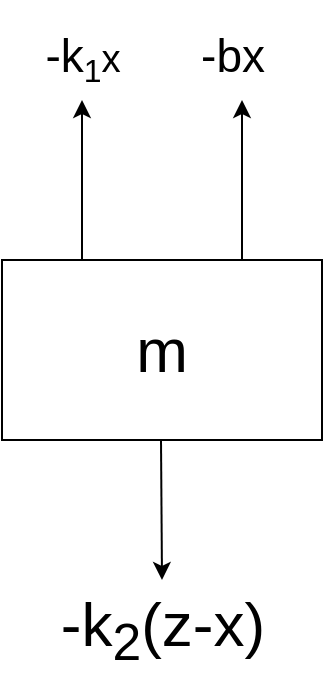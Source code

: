 <mxfile version="20.6.2" type="device"><diagram id="66Qf7eqFqjGXrZRgXSMc" name="Page-1"><mxGraphModel dx="1422" dy="729" grid="1" gridSize="10" guides="1" tooltips="1" connect="1" arrows="1" fold="1" page="1" pageScale="1" pageWidth="850" pageHeight="1100" math="0" shadow="0"><root><mxCell id="0"/><mxCell id="1" parent="0"/><mxCell id="LEpDA7Fls76nEQgSOLoU-2" value="&lt;font style=&quot;font-size: 31px;&quot;&gt;m&lt;/font&gt;" style="rounded=0;whiteSpace=wrap;html=1;" vertex="1" parent="1"><mxGeometry x="320" y="160" width="160" height="90" as="geometry"/></mxCell><mxCell id="LEpDA7Fls76nEQgSOLoU-3" value="" style="endArrow=classic;html=1;rounded=0;" edge="1" parent="1"><mxGeometry width="50" height="50" relative="1" as="geometry"><mxPoint x="360" y="160" as="sourcePoint"/><mxPoint x="360" y="80" as="targetPoint"/></mxGeometry></mxCell><mxCell id="LEpDA7Fls76nEQgSOLoU-4" value="" style="endArrow=classic;html=1;rounded=0;" edge="1" parent="1"><mxGeometry width="50" height="50" relative="1" as="geometry"><mxPoint x="440" y="160" as="sourcePoint"/><mxPoint x="440" y="80" as="targetPoint"/></mxGeometry></mxCell><mxCell id="LEpDA7Fls76nEQgSOLoU-5" value="" style="endArrow=classic;html=1;rounded=0;" edge="1" parent="1"><mxGeometry width="50" height="50" relative="1" as="geometry"><mxPoint x="399.5" y="250" as="sourcePoint"/><mxPoint x="400" y="320" as="targetPoint"/></mxGeometry></mxCell><mxCell id="LEpDA7Fls76nEQgSOLoU-6" value="-k&lt;sub&gt;2&lt;/sub&gt;(z-x)" style="text;html=1;align=center;verticalAlign=middle;resizable=0;points=[];autosize=1;strokeColor=none;fillColor=none;fontSize=31;" vertex="1" parent="1"><mxGeometry x="335" y="315" width="130" height="60" as="geometry"/></mxCell><mxCell id="LEpDA7Fls76nEQgSOLoU-7" value="&lt;font style=&quot;font-size: 23px;&quot;&gt;-k&lt;/font&gt;&lt;font style=&quot;font-size: 19.167px;&quot;&gt;&lt;sub&gt;1&lt;/sub&gt;x&lt;/font&gt;" style="text;html=1;align=center;verticalAlign=middle;resizable=0;points=[];autosize=1;strokeColor=none;fillColor=none;fontSize=31;" vertex="1" parent="1"><mxGeometry x="330" y="30" width="60" height="50" as="geometry"/></mxCell><mxCell id="LEpDA7Fls76nEQgSOLoU-8" value="&lt;span style=&quot;font-size: 23px;&quot;&gt;-bx&lt;/span&gt;" style="text;html=1;align=center;verticalAlign=middle;resizable=0;points=[];autosize=1;strokeColor=none;fillColor=none;fontSize=31;" vertex="1" parent="1"><mxGeometry x="405" y="30" width="60" height="50" as="geometry"/></mxCell></root></mxGraphModel></diagram></mxfile>